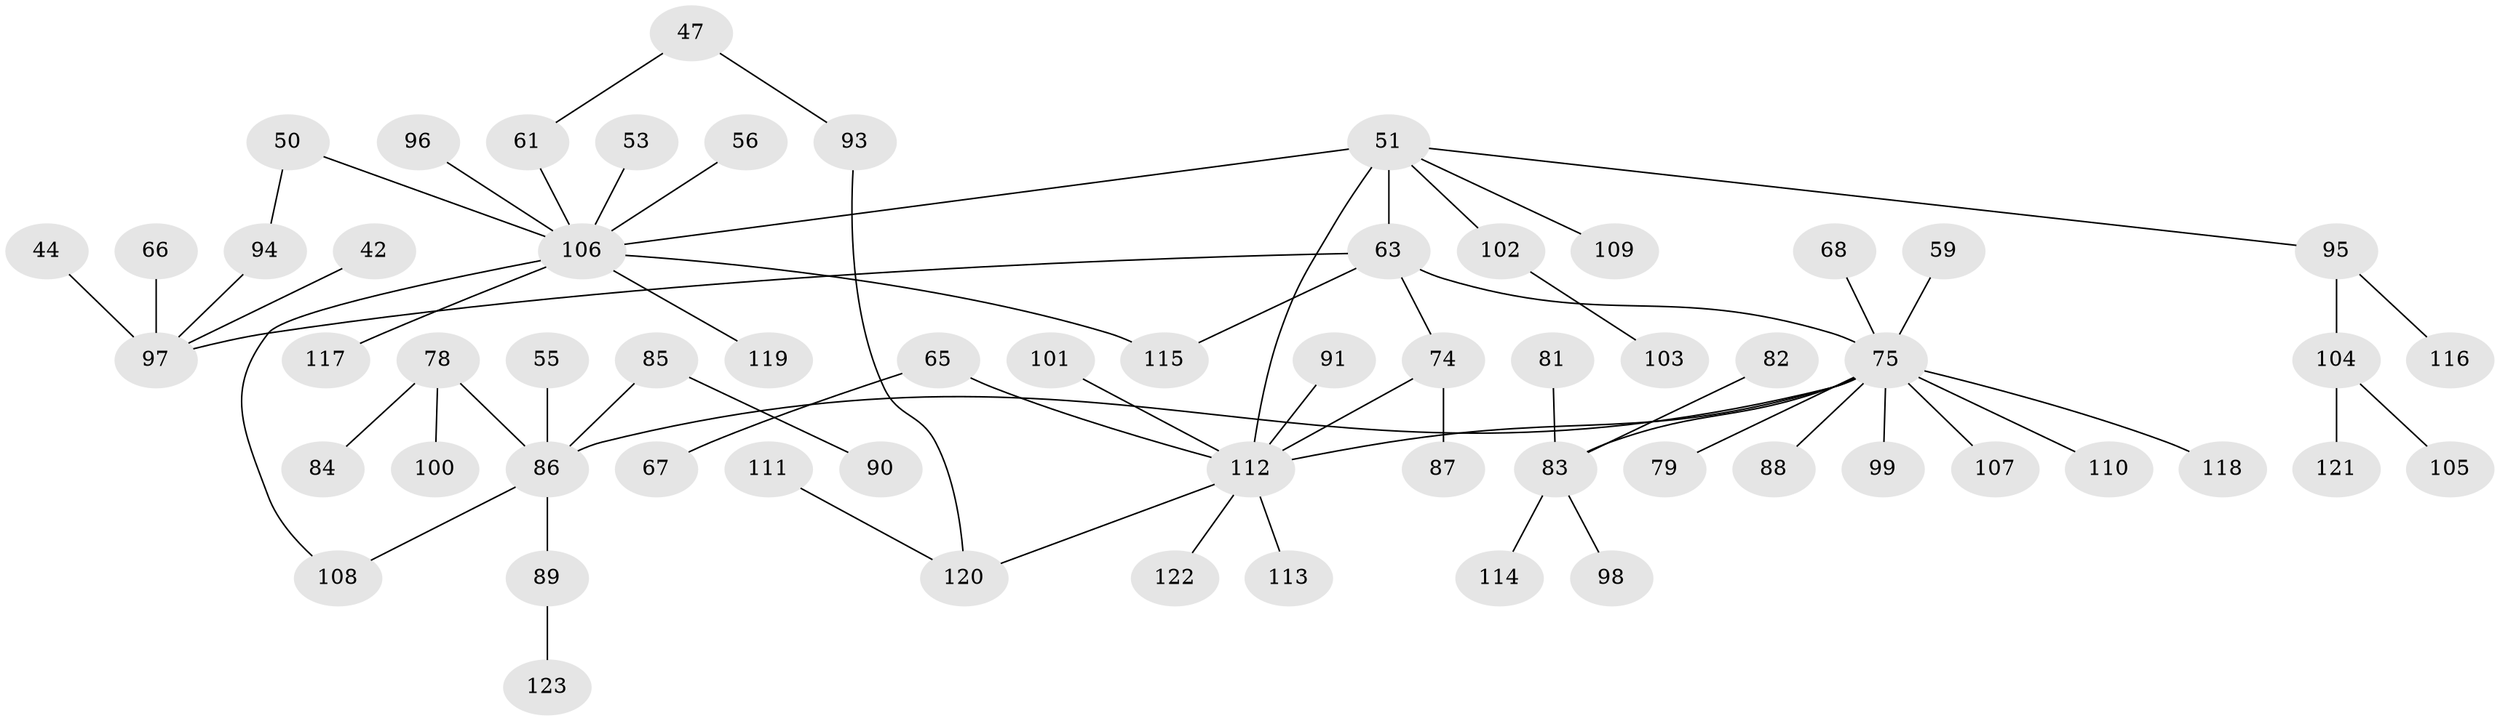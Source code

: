 // original degree distribution, {8: 0.008130081300813009, 4: 0.024390243902439025, 6: 0.016260162601626018, 5: 0.032520325203252036, 3: 0.2032520325203252, 7: 0.008130081300813009, 1: 0.3902439024390244, 2: 0.3170731707317073}
// Generated by graph-tools (version 1.1) at 2025/41/03/09/25 04:41:36]
// undirected, 61 vertices, 66 edges
graph export_dot {
graph [start="1"]
  node [color=gray90,style=filled];
  42;
  44;
  47;
  50;
  51 [super="+19"];
  53;
  55;
  56;
  59;
  61 [super="+20"];
  63 [super="+24+18"];
  65;
  66;
  67;
  68;
  74;
  75 [super="+41+62+43+49+71+52"];
  78;
  79;
  81;
  82;
  83 [super="+17+31"];
  84;
  85;
  86 [super="+70+77"];
  87;
  88;
  89;
  90;
  91;
  93;
  94;
  95;
  96;
  97 [super="+7+39+60"];
  98;
  99;
  100;
  101;
  102 [super="+64"];
  103;
  104;
  105;
  106 [super="+9+48+45+21+40"];
  107;
  108 [super="+27+73+92"];
  109;
  110;
  111;
  112 [super="+80+38+76+32"];
  113;
  114;
  115 [super="+34"];
  116;
  117;
  118;
  119;
  120 [super="+57"];
  121;
  122;
  123;
  42 -- 97;
  44 -- 97;
  47 -- 93;
  47 -- 61;
  50 -- 94;
  50 -- 106;
  51 -- 95;
  51 -- 109;
  51 -- 63 [weight=2];
  51 -- 106;
  51 -- 112;
  51 -- 102;
  53 -- 106;
  55 -- 86;
  56 -- 106;
  59 -- 75;
  61 -- 106;
  63 -- 74;
  63 -- 115;
  63 -- 75;
  63 -- 97;
  65 -- 67;
  65 -- 112;
  66 -- 97;
  68 -- 75;
  74 -- 87;
  74 -- 112;
  75 -- 88;
  75 -- 99;
  75 -- 107;
  75 -- 110;
  75 -- 112;
  75 -- 83;
  75 -- 118;
  75 -- 79;
  75 -- 86 [weight=2];
  78 -- 84;
  78 -- 100;
  78 -- 86;
  81 -- 83;
  82 -- 83;
  83 -- 114;
  83 -- 98;
  85 -- 90;
  85 -- 86;
  86 -- 89;
  86 -- 108;
  89 -- 123;
  91 -- 112;
  93 -- 120;
  94 -- 97;
  95 -- 104;
  95 -- 116;
  96 -- 106;
  101 -- 112;
  102 -- 103;
  104 -- 105;
  104 -- 121;
  106 -- 119;
  106 -- 115;
  106 -- 117;
  106 -- 108;
  111 -- 120;
  112 -- 122;
  112 -- 113;
  112 -- 120;
}
